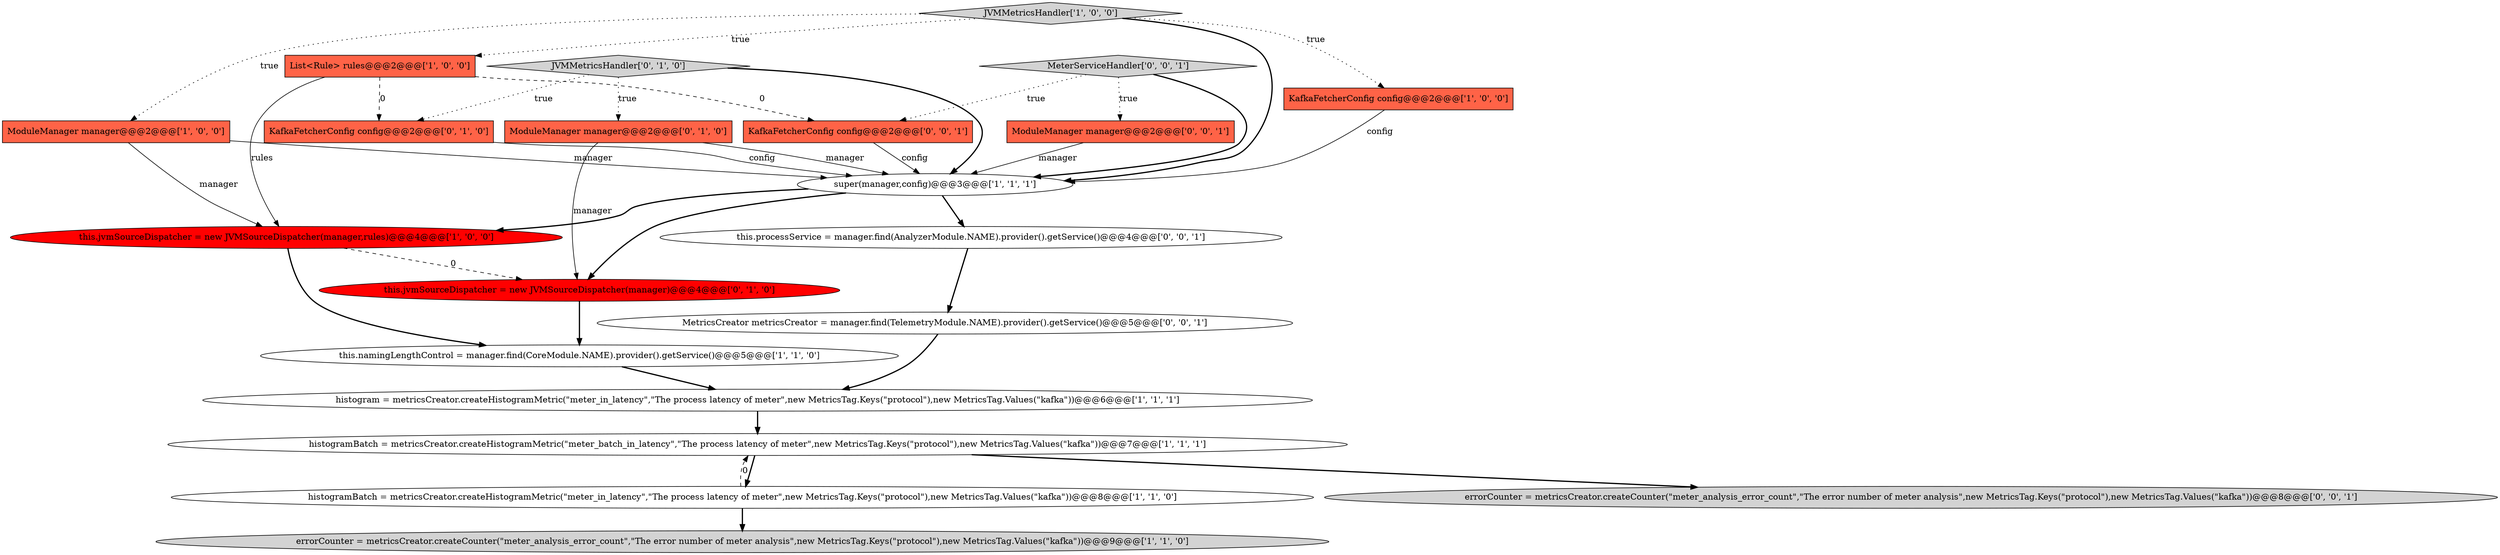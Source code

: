 digraph {
0 [style = filled, label = "this.jvmSourceDispatcher = new JVMSourceDispatcher(manager,rules)@@@4@@@['1', '0', '0']", fillcolor = red, shape = ellipse image = "AAA1AAABBB1BBB"];
2 [style = filled, label = "KafkaFetcherConfig config@@@2@@@['1', '0', '0']", fillcolor = tomato, shape = box image = "AAA0AAABBB1BBB"];
14 [style = filled, label = "JVMMetricsHandler['0', '1', '0']", fillcolor = lightgray, shape = diamond image = "AAA0AAABBB2BBB"];
1 [style = filled, label = "errorCounter = metricsCreator.createCounter(\"meter_analysis_error_count\",\"The error number of meter analysis\",new MetricsTag.Keys(\"protocol\"),new MetricsTag.Values(\"kafka\"))@@@9@@@['1', '1', '0']", fillcolor = lightgray, shape = ellipse image = "AAA0AAABBB1BBB"];
15 [style = filled, label = "ModuleManager manager@@@2@@@['0', '0', '1']", fillcolor = tomato, shape = box image = "AAA0AAABBB3BBB"];
3 [style = filled, label = "ModuleManager manager@@@2@@@['1', '0', '0']", fillcolor = tomato, shape = box image = "AAA0AAABBB1BBB"];
18 [style = filled, label = "MetricsCreator metricsCreator = manager.find(TelemetryModule.NAME).provider().getService()@@@5@@@['0', '0', '1']", fillcolor = white, shape = ellipse image = "AAA0AAABBB3BBB"];
10 [style = filled, label = "this.namingLengthControl = manager.find(CoreModule.NAME).provider().getService()@@@5@@@['1', '1', '0']", fillcolor = white, shape = ellipse image = "AAA0AAABBB1BBB"];
5 [style = filled, label = "super(manager,config)@@@3@@@['1', '1', '1']", fillcolor = white, shape = ellipse image = "AAA0AAABBB1BBB"];
11 [style = filled, label = "this.jvmSourceDispatcher = new JVMSourceDispatcher(manager)@@@4@@@['0', '1', '0']", fillcolor = red, shape = ellipse image = "AAA1AAABBB2BBB"];
7 [style = filled, label = "histogramBatch = metricsCreator.createHistogramMetric(\"meter_batch_in_latency\",\"The process latency of meter\",new MetricsTag.Keys(\"protocol\"),new MetricsTag.Values(\"kafka\"))@@@7@@@['1', '1', '1']", fillcolor = white, shape = ellipse image = "AAA0AAABBB1BBB"];
13 [style = filled, label = "KafkaFetcherConfig config@@@2@@@['0', '1', '0']", fillcolor = tomato, shape = box image = "AAA1AAABBB2BBB"];
8 [style = filled, label = "histogram = metricsCreator.createHistogramMetric(\"meter_in_latency\",\"The process latency of meter\",new MetricsTag.Keys(\"protocol\"),new MetricsTag.Values(\"kafka\"))@@@6@@@['1', '1', '1']", fillcolor = white, shape = ellipse image = "AAA0AAABBB1BBB"];
17 [style = filled, label = "MeterServiceHandler['0', '0', '1']", fillcolor = lightgray, shape = diamond image = "AAA0AAABBB3BBB"];
12 [style = filled, label = "ModuleManager manager@@@2@@@['0', '1', '0']", fillcolor = tomato, shape = box image = "AAA0AAABBB2BBB"];
9 [style = filled, label = "List<Rule> rules@@@2@@@['1', '0', '0']", fillcolor = tomato, shape = box image = "AAA1AAABBB1BBB"];
4 [style = filled, label = "histogramBatch = metricsCreator.createHistogramMetric(\"meter_in_latency\",\"The process latency of meter\",new MetricsTag.Keys(\"protocol\"),new MetricsTag.Values(\"kafka\"))@@@8@@@['1', '1', '0']", fillcolor = white, shape = ellipse image = "AAA0AAABBB1BBB"];
6 [style = filled, label = "JVMMetricsHandler['1', '0', '0']", fillcolor = lightgray, shape = diamond image = "AAA0AAABBB1BBB"];
19 [style = filled, label = "KafkaFetcherConfig config@@@2@@@['0', '0', '1']", fillcolor = tomato, shape = box image = "AAA0AAABBB3BBB"];
20 [style = filled, label = "this.processService = manager.find(AnalyzerModule.NAME).provider().getService()@@@4@@@['0', '0', '1']", fillcolor = white, shape = ellipse image = "AAA0AAABBB3BBB"];
16 [style = filled, label = "errorCounter = metricsCreator.createCounter(\"meter_analysis_error_count\",\"The error number of meter analysis\",new MetricsTag.Keys(\"protocol\"),new MetricsTag.Values(\"kafka\"))@@@8@@@['0', '0', '1']", fillcolor = lightgray, shape = ellipse image = "AAA0AAABBB3BBB"];
19->5 [style = solid, label="config"];
17->5 [style = bold, label=""];
14->12 [style = dotted, label="true"];
5->20 [style = bold, label=""];
15->5 [style = solid, label="manager"];
9->0 [style = solid, label="rules"];
13->5 [style = solid, label="config"];
2->5 [style = solid, label="config"];
0->11 [style = dashed, label="0"];
7->4 [style = bold, label=""];
12->11 [style = solid, label="manager"];
3->5 [style = solid, label="manager"];
14->13 [style = dotted, label="true"];
8->7 [style = bold, label=""];
9->19 [style = dashed, label="0"];
20->18 [style = bold, label=""];
6->5 [style = bold, label=""];
0->10 [style = bold, label=""];
6->2 [style = dotted, label="true"];
17->15 [style = dotted, label="true"];
10->8 [style = bold, label=""];
5->0 [style = bold, label=""];
6->9 [style = dotted, label="true"];
3->0 [style = solid, label="manager"];
11->10 [style = bold, label=""];
4->7 [style = dashed, label="0"];
7->16 [style = bold, label=""];
9->13 [style = dashed, label="0"];
17->19 [style = dotted, label="true"];
4->1 [style = bold, label=""];
5->11 [style = bold, label=""];
18->8 [style = bold, label=""];
6->3 [style = dotted, label="true"];
12->5 [style = solid, label="manager"];
14->5 [style = bold, label=""];
}
